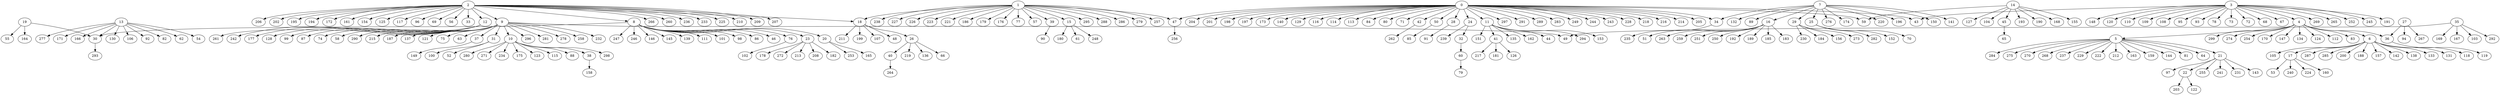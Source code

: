digraph arbol {76 -> 102[Label=1];
60 -> 79[Label=1];
50 -> 85[Label=1];
47 -> 256[Label=1];
45 -> 65[Label=1];
42 -> 262[Label=1];
41 -> 217[Label=1];
41 -> 181[Label=1];
41 -> 126[Label=1];
40 -> 264[Label=1];
39 -> 90[Label=1];
38 -> 158[Label=1];
37 -> 149[Label=1];
36 -> 119[Label=1];
35 -> 292[Label=1];
35 -> 169[Label=1];
35 -> 167[Label=1];
35 -> 103[Label=1];
35 -> 49[Label=1];
34 -> 235[Label=1];
32 -> 60[Label=1];
31 -> 100[Label=1];
31 -> 52[Label=1];
30 -> 293[Label=1];
29 -> 273[Label=1];
29 -> 230[Label=1];
29 -> 184[Label=1];
29 -> 156[Label=1];
28 -> 91[Label=1];
27 -> 267[Label=1];
27 -> 94[Label=1];
27 -> 36[Label=1];
26 -> 219[Label=1];
26 -> 136[Label=1];
26 -> 66[Label=1];
26 -> 40[Label=1];
25 -> 282[Label=1];
25 -> 152[Label=1];
25 -> 70[Label=1];
24 -> 239[Label=1];
24 -> 32[Label=1];
23 -> 272[Label=1];
23 -> 213[Label=1];
23 -> 208[Label=1];
23 -> 182[Label=1];
23 -> 178[Label=1];
22 -> 203[Label=1];
22 -> 122[Label=1];
21 -> 255[Label=1];
21 -> 241[Label=1];
21 -> 231[Label=1];
21 -> 143[Label=1];
21 -> 97[Label=1];
21 -> 22[Label=1];
20 -> 253[Label=1];
20 -> 165[Label=1];
19 -> 164[Label=1];
19 -> 55[Label=1];
19 -> 30[Label=1];
18 -> 211[Label=1];
18 -> 199[Label=1];
18 -> 107[Label=1];
18 -> 48[Label=1];
18 -> 26[Label=1];
17 -> 240[Label=1];
17 -> 224[Label=1];
17 -> 160[Label=1];
17 -> 53[Label=1];
16 -> 263[Label=1];
16 -> 259[Label=1];
16 -> 251[Label=1];
16 -> 250[Label=1];
16 -> 192[Label=1];
16 -> 189[Label=1];
16 -> 185[Label=1];
16 -> 183[Label=1];
16 -> 51[Label=1];
15 -> 248[Label=1];
15 -> 180[Label=1];
15 -> 61[Label=1];
14 -> 193[Label=1];
14 -> 190[Label=1];
14 -> 168[Label=1];
14 -> 155[Label=1];
14 -> 127[Label=1];
14 -> 104[Label=1];
14 -> 59[Label=1];
14 -> 45[Label=1];
13 -> 277[Label=1];
13 -> 171[Label=1];
13 -> 166[Label=1];
13 -> 130[Label=1];
13 -> 106[Label=1];
13 -> 92[Label=1];
13 -> 82[Label=1];
13 -> 62[Label=1];
13 -> 54[Label=1];
13 -> 30[Label=1];
12 -> 290[Label=1];
12 -> 261[Label=1];
12 -> 242[Label=1];
12 -> 177[Label=1];
12 -> 128[Label=1];
12 -> 99[Label=1];
12 -> 87[Label=1];
12 -> 74[Label=1];
12 -> 58[Label=1];
11 -> 294[Label=1];
11 -> 162[Label=1];
11 -> 153[Label=1];
11 -> 151[Label=1];
11 -> 135[Label=1];
11 -> 44[Label=1];
11 -> 41[Label=1];
10 -> 298[Label=1];
10 -> 280[Label=1];
10 -> 271[Label=1];
10 -> 234[Label=1];
10 -> 175[Label=1];
10 -> 123[Label=1];
10 -> 115[Label=1];
10 -> 88[Label=1];
10 -> 38[Label=1];
9 -> 296[Label=1];
9 -> 281[Label=1];
9 -> 278[Label=1];
9 -> 258[Label=1];
9 -> 232[Label=1];
9 -> 215[Label=1];
9 -> 187[Label=1];
9 -> 137[Label=1];
9 -> 121[Label=1];
9 -> 75[Label=1];
9 -> 63[Label=1];
9 -> 49[Label=1];
9 -> 37[Label=1];
9 -> 31[Label=1];
9 -> 10[Label=1];
8 -> 247[Label=1];
8 -> 246[Label=1];
8 -> 146[Label=1];
8 -> 145[Label=1];
8 -> 139[Label=1];
8 -> 111[Label=1];
8 -> 101[Label=1];
8 -> 98[Label=1];
8 -> 86[Label=1];
8 -> 76[Label=1];
8 -> 46[Label=1];
8 -> 30[Label=1];
8 -> 23[Label=1];
8 -> 20[Label=1];
7 -> 276[Label=1];
7 -> 220[Label=1];
7 -> 196[Label=1];
7 -> 174[Label=1];
7 -> 150[Label=1];
7 -> 141[Label=1];
7 -> 132[Label=1];
7 -> 89[Label=1];
7 -> 34[Label=1];
7 -> 29[Label=1];
7 -> 25[Label=1];
7 -> 16[Label=1];
6 -> 287[Label=1];
6 -> 285[Label=1];
6 -> 200[Label=1];
6 -> 188[Label=1];
6 -> 157[Label=1];
6 -> 142[Label=1];
6 -> 138[Label=1];
6 -> 133[Label=1];
6 -> 131[Label=1];
6 -> 118[Label=1];
6 -> 105[Label=1];
6 -> 17[Label=1];
5 -> 284[Label=1];
5 -> 275[Label=1];
5 -> 270[Label=1];
5 -> 268[Label=1];
5 -> 237[Label=1];
5 -> 229[Label=1];
5 -> 222[Label=1];
5 -> 212[Label=1];
5 -> 163[Label=1];
5 -> 159[Label=1];
5 -> 144[Label=1];
5 -> 81[Label=1];
5 -> 64[Label=1];
5 -> 21[Label=1];
4 -> 299[Label=1];
4 -> 274[Label=1];
4 -> 254[Label=1];
4 -> 170[Label=1];
4 -> 147[Label=1];
4 -> 134[Label=1];
4 -> 124[Label=1];
4 -> 112[Label=1];
4 -> 83[Label=1];
4 -> 36[Label=1];
4 -> 6[Label=1];
4 -> 5[Label=1];
3 -> 269[Label=1];
3 -> 265[Label=1];
3 -> 252[Label=1];
3 -> 245[Label=1];
3 -> 191[Label=1];
3 -> 148[Label=1];
3 -> 120[Label=1];
3 -> 110[Label=1];
3 -> 109[Label=1];
3 -> 108[Label=1];
3 -> 95[Label=1];
3 -> 93[Label=1];
3 -> 78[Label=1];
3 -> 73[Label=1];
3 -> 72[Label=1];
3 -> 68[Label=1];
3 -> 67[Label=1];
3 -> 43[Label=1];
3 -> 4[Label=1];
2 -> 266[Label=1];
2 -> 260[Label=1];
2 -> 236[Label=1];
2 -> 233[Label=1];
2 -> 225[Label=1];
2 -> 210[Label=1];
2 -> 209[Label=1];
2 -> 207[Label=1];
2 -> 206[Label=1];
2 -> 202[Label=1];
2 -> 195[Label=1];
2 -> 194[Label=1];
2 -> 172[Label=1];
2 -> 161[Label=1];
2 -> 154[Label=1];
2 -> 125[Label=1];
2 -> 117[Label=1];
2 -> 96[Label=1];
2 -> 69[Label=1];
2 -> 56[Label=1];
2 -> 33[Label=1];
2 -> 18[Label=1];
2 -> 12[Label=1];
2 -> 9[Label=1];
2 -> 8[Label=1];
1 -> 295[Label=1];
1 -> 288[Label=1];
1 -> 286[Label=1];
1 -> 279[Label=1];
1 -> 257[Label=1];
1 -> 238[Label=1];
1 -> 227[Label=1];
1 -> 226[Label=1];
1 -> 223[Label=1];
1 -> 221[Label=1];
1 -> 186[Label=1];
1 -> 179[Label=1];
1 -> 176[Label=1];
1 -> 77[Label=1];
1 -> 57[Label=1];
1 -> 47[Label=1];
1 -> 39[Label=1];
1 -> 18[Label=1];
1 -> 15[Label=1];
0 -> 297[Label=1];
0 -> 291[Label=1];
0 -> 289[Label=1];
0 -> 283[Label=1];
0 -> 249[Label=1];
0 -> 244[Label=1];
0 -> 243[Label=1];
0 -> 228[Label=1];
0 -> 218[Label=1];
0 -> 216[Label=1];
0 -> 214[Label=1];
0 -> 205[Label=1];
0 -> 204[Label=1];
0 -> 201[Label=1];
0 -> 198[Label=1];
0 -> 197[Label=1];
0 -> 173[Label=1];
0 -> 140[Label=1];
0 -> 129[Label=1];
0 -> 116[Label=1];
0 -> 114[Label=1];
0 -> 113[Label=1];
0 -> 84[Label=1];
0 -> 80[Label=1];
0 -> 71[Label=1];
0 -> 59[Label=1];
0 -> 50[Label=1];
0 -> 47[Label=1];
0 -> 43[Label=1];
0 -> 42[Label=1];
0 -> 34[Label=1];
0 -> 28[Label=1];
0 -> 24[Label=1];
0 -> 11[Label=1];
}